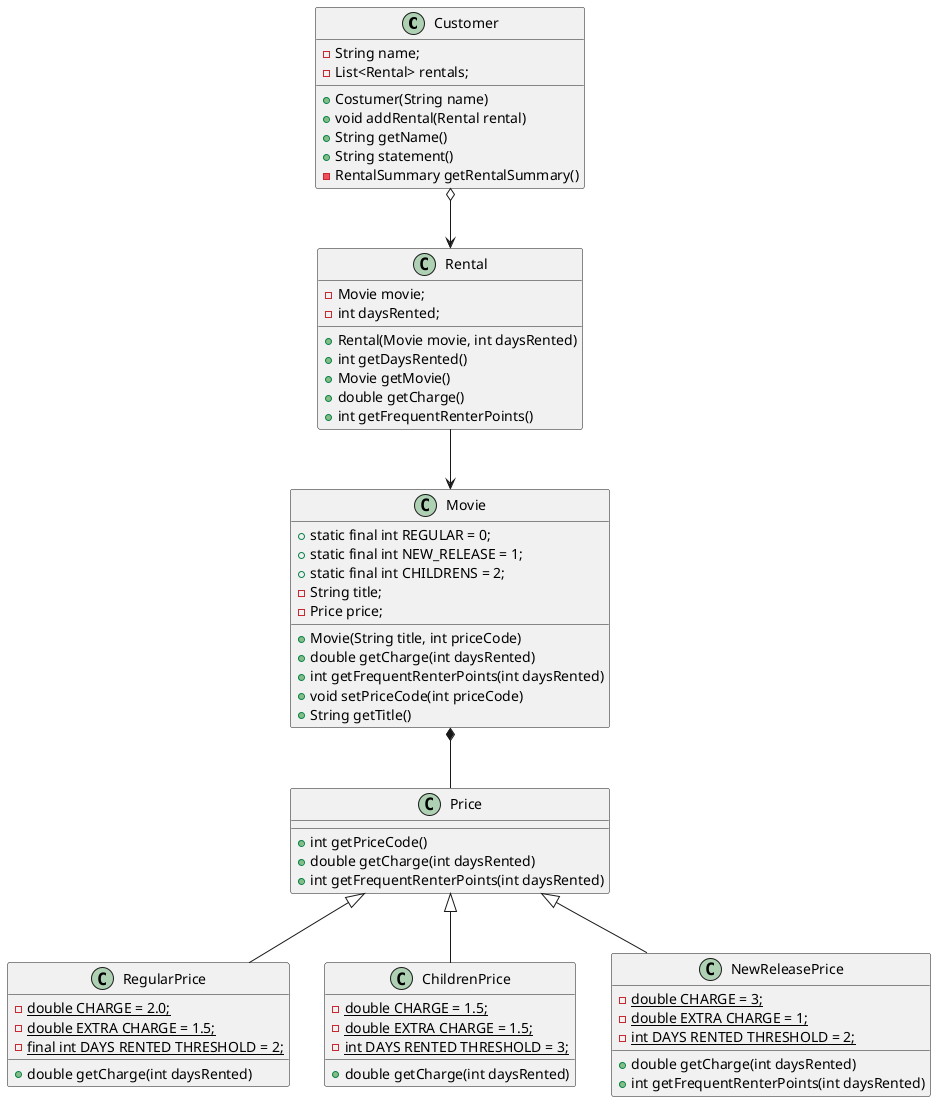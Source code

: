 @startuml movies

class Customer {
- String name;
- List<Rental> rentals;
+ Costumer(String name) 
+ void addRental(Rental rental)
+ String getName()
+ String statement()
- RentalSummary getRentalSummary()
}

class Rental {
- Movie movie;
- int daysRented;
+ Rental(Movie movie, int daysRented)
+ int getDaysRented()
+ Movie getMovie()
+ double getCharge()
+ int getFrequentRenterPoints()
}

class Movie {
+ static final int REGULAR = 0;
+ static final int NEW_RELEASE = 1;
+ static final int CHILDRENS = 2;
- String title;
- Price price;
+ Movie(String title, int priceCode)
+ double getCharge(int daysRented)
+ int getFrequentRenterPoints(int daysRented)
+ void setPriceCode(int priceCode)
+ String getTitle()
}

class Price {
+ int getPriceCode()
+ double getCharge(int daysRented)
+ int getFrequentRenterPoints(int daysRented)
}
class RegularPrice {
{static}- double CHARGE = 2.0;
{static}- double EXTRA CHARGE = 1.5;
{static}- final int DAYS RENTED THRESHOLD = 2;
+ double getCharge(int daysRented)
}
class ChildrenPrice {
{static}- double CHARGE = 1.5;
{static}- double EXTRA CHARGE = 1.5;
{static}- int DAYS RENTED THRESHOLD = 3;
+ double getCharge(int daysRented)
}
class NewReleasePrice {
{static}- double CHARGE = 3;
{static}- double EXTRA CHARGE = 1;
{static}- int DAYS RENTED THRESHOLD = 2;
+ double getCharge(int daysRented)
+ int getFrequentRenterPoints(int daysRented)
}

Customer o-down-> Rental
Rental -down-> Movie
Movie *-down- Price
Price <|-down- RegularPrice
Price <|-down- ChildrenPrice
Price <|-down- NewReleasePrice

@enduml

